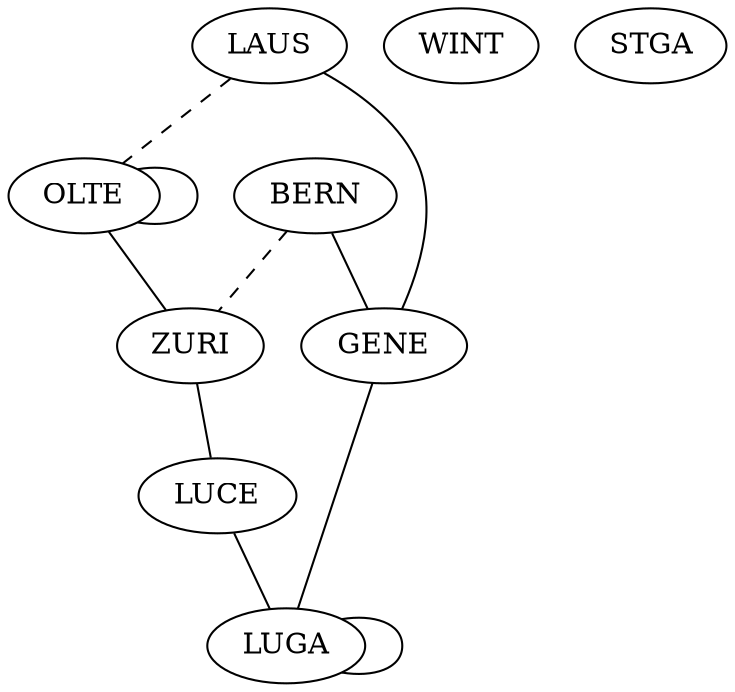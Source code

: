 graph G{
	OLTE [pos="0,0!"];
	WINT [pos="5,0!"];
	ZURI [pos="3,-1!"];
	STGA [pos="6,-1.25!"];
	LUCE [pos="3,-3!"];
	BERN [pos="1,-3.5!"];
	LAUS [pos="-1,-4.5!"];
	GENE [pos="-1.5,-6!"];
	LUGA [pos="3,-5.75!"];
LUGA--LUGA;
LUCE--LUGA;
GENE--LUGA;
LAUS--GENE;
ZURI--LUCE;
BERN--GENE;
OLTE--ZURI;
OLTE--OLTE;

edge[style=dashed];
BERN--ZURI;
LAUS--OLTE;
}
